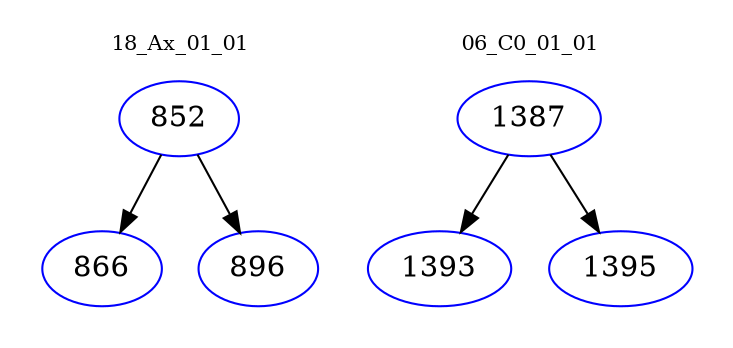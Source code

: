 digraph{
subgraph cluster_0 {
color = white
label = "18_Ax_01_01";
fontsize=10;
T0_852 [label="852", color="blue"]
T0_852 -> T0_866 [color="black"]
T0_866 [label="866", color="blue"]
T0_852 -> T0_896 [color="black"]
T0_896 [label="896", color="blue"]
}
subgraph cluster_1 {
color = white
label = "06_C0_01_01";
fontsize=10;
T1_1387 [label="1387", color="blue"]
T1_1387 -> T1_1393 [color="black"]
T1_1393 [label="1393", color="blue"]
T1_1387 -> T1_1395 [color="black"]
T1_1395 [label="1395", color="blue"]
}
}
